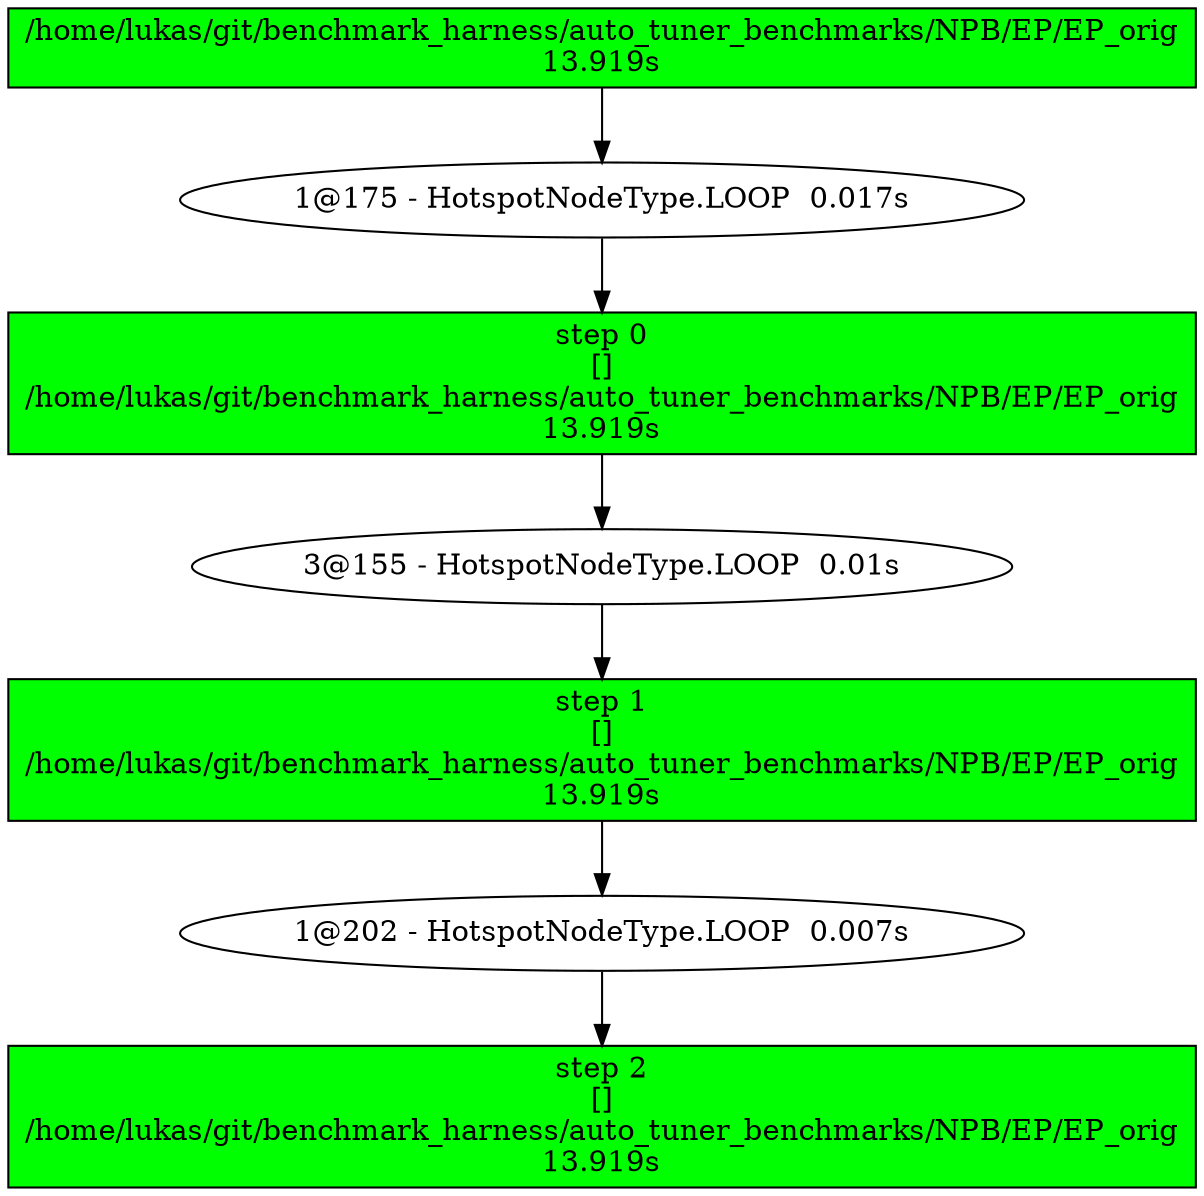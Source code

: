 strict digraph  {
"/home/lukas/git/benchmark_harness/auto_tuner_benchmarks/NPB/EP/EP_orig\n13.919s" [color=black, fillcolor=green, style=filled, shape=box];
"1@175 - HotspotNodeType.LOOP  0.017s" [color=black, fillcolor=white, style=filled];
"step 0\n[]\n/home/lukas/git/benchmark_harness/auto_tuner_benchmarks/NPB/EP/EP_orig\n13.919s" [color=black, fillcolor=green, shape=box, style=filled];
"3@155 - HotspotNodeType.LOOP  0.01s" [color=black, fillcolor=white, style=filled];
"step 1\n[]\n/home/lukas/git/benchmark_harness/auto_tuner_benchmarks/NPB/EP/EP_orig\n13.919s" [color=black, fillcolor=green, shape=box, style=filled];
"1@202 - HotspotNodeType.LOOP  0.007s" [color=black, fillcolor=white, style=filled];
"step 2\n[]\n/home/lukas/git/benchmark_harness/auto_tuner_benchmarks/NPB/EP/EP_orig\n13.919s" [color=black, fillcolor=green, shape=box, style=filled];
"/home/lukas/git/benchmark_harness/auto_tuner_benchmarks/NPB/EP/EP_orig\n13.919s" -> "1@175 - HotspotNodeType.LOOP  0.017s";
"1@175 - HotspotNodeType.LOOP  0.017s" -> "step 0\n[]\n/home/lukas/git/benchmark_harness/auto_tuner_benchmarks/NPB/EP/EP_orig\n13.919s";
"step 0\n[]\n/home/lukas/git/benchmark_harness/auto_tuner_benchmarks/NPB/EP/EP_orig\n13.919s" -> "3@155 - HotspotNodeType.LOOP  0.01s";
"3@155 - HotspotNodeType.LOOP  0.01s" -> "step 1\n[]\n/home/lukas/git/benchmark_harness/auto_tuner_benchmarks/NPB/EP/EP_orig\n13.919s";
"step 1\n[]\n/home/lukas/git/benchmark_harness/auto_tuner_benchmarks/NPB/EP/EP_orig\n13.919s" -> "1@202 - HotspotNodeType.LOOP  0.007s";
"1@202 - HotspotNodeType.LOOP  0.007s" -> "step 2\n[]\n/home/lukas/git/benchmark_harness/auto_tuner_benchmarks/NPB/EP/EP_orig\n13.919s";
}
